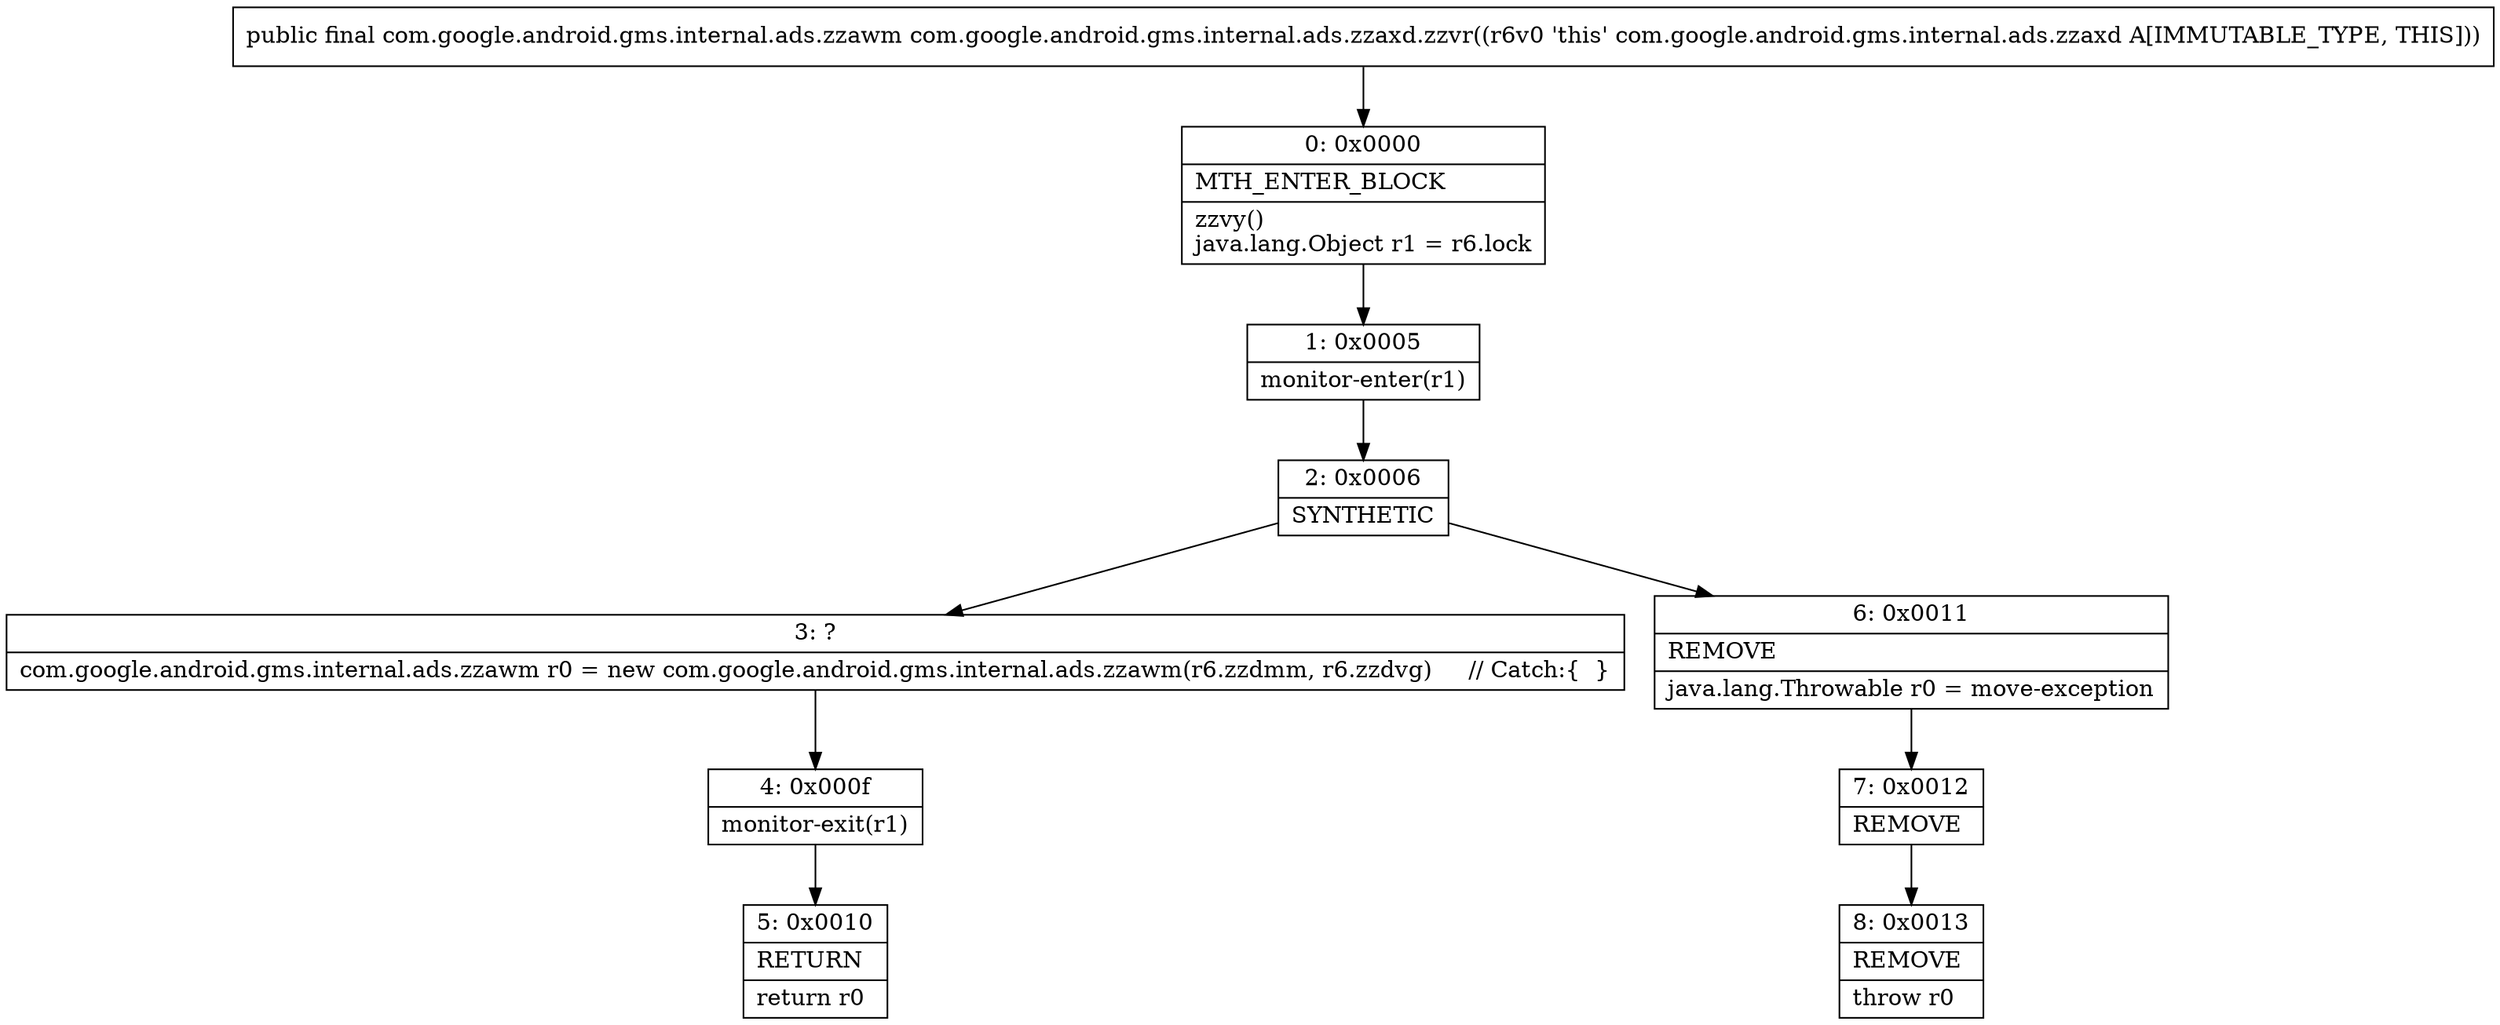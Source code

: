 digraph "CFG forcom.google.android.gms.internal.ads.zzaxd.zzvr()Lcom\/google\/android\/gms\/internal\/ads\/zzawm;" {
Node_0 [shape=record,label="{0\:\ 0x0000|MTH_ENTER_BLOCK\l|zzvy()\ljava.lang.Object r1 = r6.lock\l}"];
Node_1 [shape=record,label="{1\:\ 0x0005|monitor\-enter(r1)\l}"];
Node_2 [shape=record,label="{2\:\ 0x0006|SYNTHETIC\l}"];
Node_3 [shape=record,label="{3\:\ ?|com.google.android.gms.internal.ads.zzawm r0 = new com.google.android.gms.internal.ads.zzawm(r6.zzdmm, r6.zzdvg)     \/\/ Catch:\{  \}\l}"];
Node_4 [shape=record,label="{4\:\ 0x000f|monitor\-exit(r1)\l}"];
Node_5 [shape=record,label="{5\:\ 0x0010|RETURN\l|return r0\l}"];
Node_6 [shape=record,label="{6\:\ 0x0011|REMOVE\l|java.lang.Throwable r0 = move\-exception\l}"];
Node_7 [shape=record,label="{7\:\ 0x0012|REMOVE\l}"];
Node_8 [shape=record,label="{8\:\ 0x0013|REMOVE\l|throw r0\l}"];
MethodNode[shape=record,label="{public final com.google.android.gms.internal.ads.zzawm com.google.android.gms.internal.ads.zzaxd.zzvr((r6v0 'this' com.google.android.gms.internal.ads.zzaxd A[IMMUTABLE_TYPE, THIS])) }"];
MethodNode -> Node_0;
Node_0 -> Node_1;
Node_1 -> Node_2;
Node_2 -> Node_3;
Node_2 -> Node_6;
Node_3 -> Node_4;
Node_4 -> Node_5;
Node_6 -> Node_7;
Node_7 -> Node_8;
}

